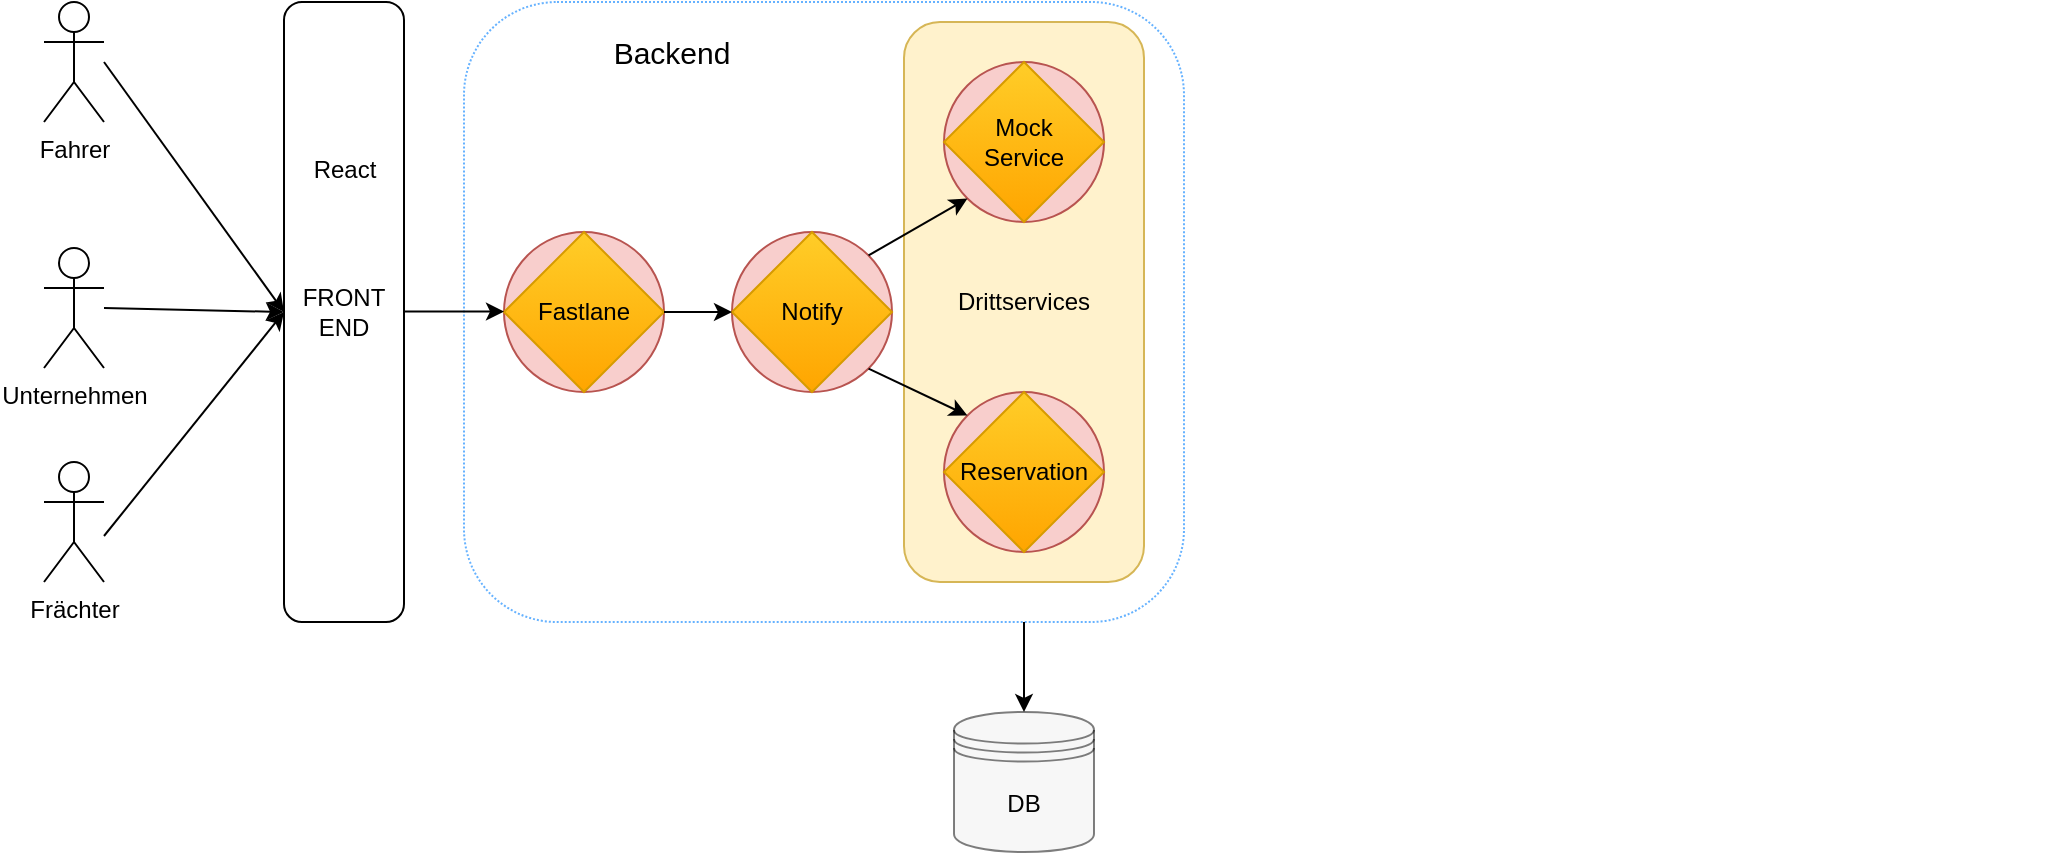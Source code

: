 <mxfile version="21.7.2" type="device">
  <diagram name="Seite-1" id="GtLHwQXiSzx-rs9cIBcj">
    <mxGraphModel dx="1185" dy="634" grid="1" gridSize="10" guides="1" tooltips="1" connect="1" arrows="1" fold="1" page="1" pageScale="1" pageWidth="827" pageHeight="1169" math="0" shadow="0">
      <root>
        <mxCell id="0" />
        <mxCell id="1" parent="0" />
        <mxCell id="rw2DY65giYJcTBjvSFZJ-32" value="" style="rounded=1;whiteSpace=wrap;html=1;fillColor=none;dashed=1;dashPattern=1 1;strokeColor=#66B2FF;" vertex="1" parent="1">
          <mxGeometry x="290" y="230" width="360" height="310" as="geometry" />
        </mxCell>
        <mxCell id="rw2DY65giYJcTBjvSFZJ-1" value="DB" style="shape=datastore;whiteSpace=wrap;html=1;fillColor=#eff0f0;opacity=50;" vertex="1" parent="1">
          <mxGeometry x="535" y="585" width="70" height="70" as="geometry" />
        </mxCell>
        <mxCell id="rw2DY65giYJcTBjvSFZJ-7" value="" style="shape=image;html=1;verticalAlign=top;verticalLabelPosition=bottom;labelBackgroundColor=#ffffff;imageAspect=0;aspect=fixed;image=https://cdn1.iconfinder.com/data/icons/ionicons-fill-vol-2/512/logo-docker-128.png;fillColor=#eff0f0;" vertex="1" parent="1">
          <mxGeometry x="960" y="319" width="128" height="128" as="geometry" />
        </mxCell>
        <mxCell id="rw2DY65giYJcTBjvSFZJ-8" value="Unternehmen" style="shape=umlActor;verticalLabelPosition=bottom;verticalAlign=top;html=1;outlineConnect=0;" vertex="1" parent="1">
          <mxGeometry x="80" y="353" width="30" height="60" as="geometry" />
        </mxCell>
        <mxCell id="rw2DY65giYJcTBjvSFZJ-9" value="Fahrer" style="shape=umlActor;verticalLabelPosition=bottom;verticalAlign=top;html=1;outlineConnect=0;" vertex="1" parent="1">
          <mxGeometry x="80" y="230" width="30" height="60" as="geometry" />
        </mxCell>
        <mxCell id="rw2DY65giYJcTBjvSFZJ-10" value="Frächter" style="shape=umlActor;verticalLabelPosition=bottom;verticalAlign=top;html=1;outlineConnect=0;" vertex="1" parent="1">
          <mxGeometry x="80" y="460" width="30" height="60" as="geometry" />
        </mxCell>
        <mxCell id="rw2DY65giYJcTBjvSFZJ-18" value="" style="group" vertex="1" connectable="0" parent="1">
          <mxGeometry x="530" y="260" width="100" height="260" as="geometry" />
        </mxCell>
        <mxCell id="rw2DY65giYJcTBjvSFZJ-53" value="Drittservices" style="rounded=1;whiteSpace=wrap;html=1;fillColor=#fff2cc;strokeColor=#d6b656;" vertex="1" parent="rw2DY65giYJcTBjvSFZJ-18">
          <mxGeometry x="-20" y="-20" width="120" height="280" as="geometry" />
        </mxCell>
        <mxCell id="rw2DY65giYJcTBjvSFZJ-16" value="" style="ellipse;whiteSpace=wrap;html=1;aspect=fixed;fillColor=#f8cecc;strokeColor=#b85450;" vertex="1" parent="rw2DY65giYJcTBjvSFZJ-18">
          <mxGeometry width="80" height="80" as="geometry" />
        </mxCell>
        <mxCell id="rw2DY65giYJcTBjvSFZJ-17" value="Mock&lt;br&gt;Service" style="rhombus;whiteSpace=wrap;html=1;fillColor=#ffcd28;gradientColor=#ffa500;strokeColor=#d79b00;" vertex="1" parent="rw2DY65giYJcTBjvSFZJ-18">
          <mxGeometry width="80" height="80" as="geometry" />
        </mxCell>
        <mxCell id="rw2DY65giYJcTBjvSFZJ-19" value="" style="group" vertex="1" connectable="0" parent="1">
          <mxGeometry x="530" y="425" width="80" height="80" as="geometry" />
        </mxCell>
        <mxCell id="rw2DY65giYJcTBjvSFZJ-20" value="" style="ellipse;whiteSpace=wrap;html=1;aspect=fixed;fillColor=#f8cecc;strokeColor=#b85450;" vertex="1" parent="rw2DY65giYJcTBjvSFZJ-19">
          <mxGeometry width="80" height="80" as="geometry" />
        </mxCell>
        <mxCell id="rw2DY65giYJcTBjvSFZJ-21" value="Reservation" style="rhombus;whiteSpace=wrap;html=1;fillColor=#ffcd28;gradientColor=#ffa500;strokeColor=#d79b00;" vertex="1" parent="rw2DY65giYJcTBjvSFZJ-19">
          <mxGeometry width="80" height="80" as="geometry" />
        </mxCell>
        <mxCell id="rw2DY65giYJcTBjvSFZJ-22" value="" style="group" vertex="1" connectable="0" parent="1">
          <mxGeometry x="424" y="345" width="80" height="80" as="geometry" />
        </mxCell>
        <mxCell id="rw2DY65giYJcTBjvSFZJ-23" value="" style="ellipse;whiteSpace=wrap;html=1;aspect=fixed;fillColor=#f8cecc;strokeColor=#b85450;" vertex="1" parent="rw2DY65giYJcTBjvSFZJ-22">
          <mxGeometry width="80" height="80" as="geometry" />
        </mxCell>
        <mxCell id="rw2DY65giYJcTBjvSFZJ-24" value="Notify" style="rhombus;whiteSpace=wrap;html=1;fillColor=#ffcd28;gradientColor=#ffa500;strokeColor=#d79b00;" vertex="1" parent="rw2DY65giYJcTBjvSFZJ-22">
          <mxGeometry width="80" height="80" as="geometry" />
        </mxCell>
        <mxCell id="rw2DY65giYJcTBjvSFZJ-25" value="" style="group" vertex="1" connectable="0" parent="1">
          <mxGeometry x="310" y="345" width="80" height="80" as="geometry" />
        </mxCell>
        <mxCell id="rw2DY65giYJcTBjvSFZJ-26" value="" style="ellipse;whiteSpace=wrap;html=1;aspect=fixed;fillColor=#f8cecc;strokeColor=#b85450;" vertex="1" parent="rw2DY65giYJcTBjvSFZJ-25">
          <mxGeometry width="80" height="80" as="geometry" />
        </mxCell>
        <mxCell id="rw2DY65giYJcTBjvSFZJ-27" value="Fastlane" style="rhombus;whiteSpace=wrap;html=1;fillColor=#ffcd28;gradientColor=#ffa500;strokeColor=#d79b00;" vertex="1" parent="rw2DY65giYJcTBjvSFZJ-25">
          <mxGeometry width="80" height="80" as="geometry" />
        </mxCell>
        <mxCell id="rw2DY65giYJcTBjvSFZJ-28" value="FRONT&lt;br&gt;END" style="rounded=1;whiteSpace=wrap;html=1;strokeColor=#000000;fillColor=none;" vertex="1" parent="1">
          <mxGeometry x="200" y="230" width="60" height="310" as="geometry" />
        </mxCell>
        <mxCell id="rw2DY65giYJcTBjvSFZJ-34" value="&lt;font style=&quot;font-size: 15px;&quot;&gt;Backend&lt;/font&gt;" style="text;html=1;strokeColor=none;fillColor=none;align=center;verticalAlign=middle;whiteSpace=wrap;rounded=0;" vertex="1" parent="1">
          <mxGeometry x="364" y="240" width="60" height="30" as="geometry" />
        </mxCell>
        <mxCell id="rw2DY65giYJcTBjvSFZJ-42" value="" style="endArrow=classic;html=1;rounded=0;exitX=1;exitY=0.5;exitDx=0;exitDy=0;entryX=0;entryY=0.5;entryDx=0;entryDy=0;" edge="1" parent="1">
          <mxGeometry width="50" height="50" relative="1" as="geometry">
            <mxPoint x="260" y="384.76" as="sourcePoint" />
            <mxPoint x="310" y="384.76" as="targetPoint" />
          </mxGeometry>
        </mxCell>
        <mxCell id="rw2DY65giYJcTBjvSFZJ-43" value="" style="endArrow=classic;html=1;rounded=0;exitX=1;exitY=0.5;exitDx=0;exitDy=0;entryX=0;entryY=0.5;entryDx=0;entryDy=0;" edge="1" parent="1" source="rw2DY65giYJcTBjvSFZJ-27" target="rw2DY65giYJcTBjvSFZJ-24">
          <mxGeometry width="50" height="50" relative="1" as="geometry">
            <mxPoint x="389" y="384.76" as="sourcePoint" />
            <mxPoint x="439" y="384.76" as="targetPoint" />
          </mxGeometry>
        </mxCell>
        <mxCell id="rw2DY65giYJcTBjvSFZJ-44" value="" style="endArrow=classic;html=1;rounded=0;exitX=1;exitY=0;exitDx=0;exitDy=0;entryX=0;entryY=1;entryDx=0;entryDy=0;" edge="1" parent="1" source="rw2DY65giYJcTBjvSFZJ-23" target="rw2DY65giYJcTBjvSFZJ-16">
          <mxGeometry width="50" height="50" relative="1" as="geometry">
            <mxPoint x="500" y="350" as="sourcePoint" />
            <mxPoint x="550" y="350" as="targetPoint" />
          </mxGeometry>
        </mxCell>
        <mxCell id="rw2DY65giYJcTBjvSFZJ-45" value="" style="endArrow=classic;html=1;rounded=0;exitX=1;exitY=1;exitDx=0;exitDy=0;entryX=0;entryY=0;entryDx=0;entryDy=0;" edge="1" parent="1" source="rw2DY65giYJcTBjvSFZJ-23" target="rw2DY65giYJcTBjvSFZJ-20">
          <mxGeometry width="50" height="50" relative="1" as="geometry">
            <mxPoint x="500" y="419" as="sourcePoint" />
            <mxPoint x="550" y="390" as="targetPoint" />
          </mxGeometry>
        </mxCell>
        <mxCell id="rw2DY65giYJcTBjvSFZJ-46" value="" style="endArrow=classic;html=1;rounded=0;entryX=0;entryY=0.5;entryDx=0;entryDy=0;" edge="1" parent="1" target="rw2DY65giYJcTBjvSFZJ-28">
          <mxGeometry width="50" height="50" relative="1" as="geometry">
            <mxPoint x="110" y="260" as="sourcePoint" />
            <mxPoint x="160" y="210" as="targetPoint" />
          </mxGeometry>
        </mxCell>
        <mxCell id="rw2DY65giYJcTBjvSFZJ-49" value="" style="endArrow=classic;html=1;rounded=0;entryX=0;entryY=0.5;entryDx=0;entryDy=0;" edge="1" parent="1" target="rw2DY65giYJcTBjvSFZJ-28">
          <mxGeometry width="50" height="50" relative="1" as="geometry">
            <mxPoint x="110" y="383" as="sourcePoint" />
            <mxPoint x="160" y="340" as="targetPoint" />
          </mxGeometry>
        </mxCell>
        <mxCell id="rw2DY65giYJcTBjvSFZJ-51" value="" style="endArrow=classic;html=1;rounded=0;entryX=0;entryY=0.5;entryDx=0;entryDy=0;" edge="1" parent="1" target="rw2DY65giYJcTBjvSFZJ-28">
          <mxGeometry width="50" height="50" relative="1" as="geometry">
            <mxPoint x="110" y="497" as="sourcePoint" />
            <mxPoint x="160" y="447" as="targetPoint" />
          </mxGeometry>
        </mxCell>
        <mxCell id="rw2DY65giYJcTBjvSFZJ-52" value="" style="endArrow=classic;html=1;rounded=0;entryX=0.5;entryY=0;entryDx=0;entryDy=0;" edge="1" parent="1" target="rw2DY65giYJcTBjvSFZJ-1">
          <mxGeometry width="50" height="50" relative="1" as="geometry">
            <mxPoint x="570" y="540" as="sourcePoint" />
            <mxPoint x="620" y="490" as="targetPoint" />
          </mxGeometry>
        </mxCell>
        <mxCell id="rw2DY65giYJcTBjvSFZJ-54" value="React" style="shape=image;html=1;verticalAlign=top;verticalLabelPosition=bottom;labelBackgroundColor=#ffffff;imageAspect=0;aspect=fixed;image=https://cdn1.iconfinder.com/data/icons/ionicons-fill-vol-2/512/logo-react-128.png" vertex="1" parent="1">
          <mxGeometry x="210" y="260" width="40" height="40" as="geometry" />
        </mxCell>
        <mxCell id="rw2DY65giYJcTBjvSFZJ-55" value="" style="shape=image;html=1;verticalAlign=top;verticalLabelPosition=bottom;labelBackgroundColor=#ffffff;imageAspect=0;aspect=fixed;image=https://cdn2.iconfinder.com/data/icons/boxicons-logos/24/bxl-spring-boot-128.png" vertex="1" parent="1">
          <mxGeometry x="310" y="231" width="48" height="48" as="geometry" />
        </mxCell>
      </root>
    </mxGraphModel>
  </diagram>
</mxfile>
